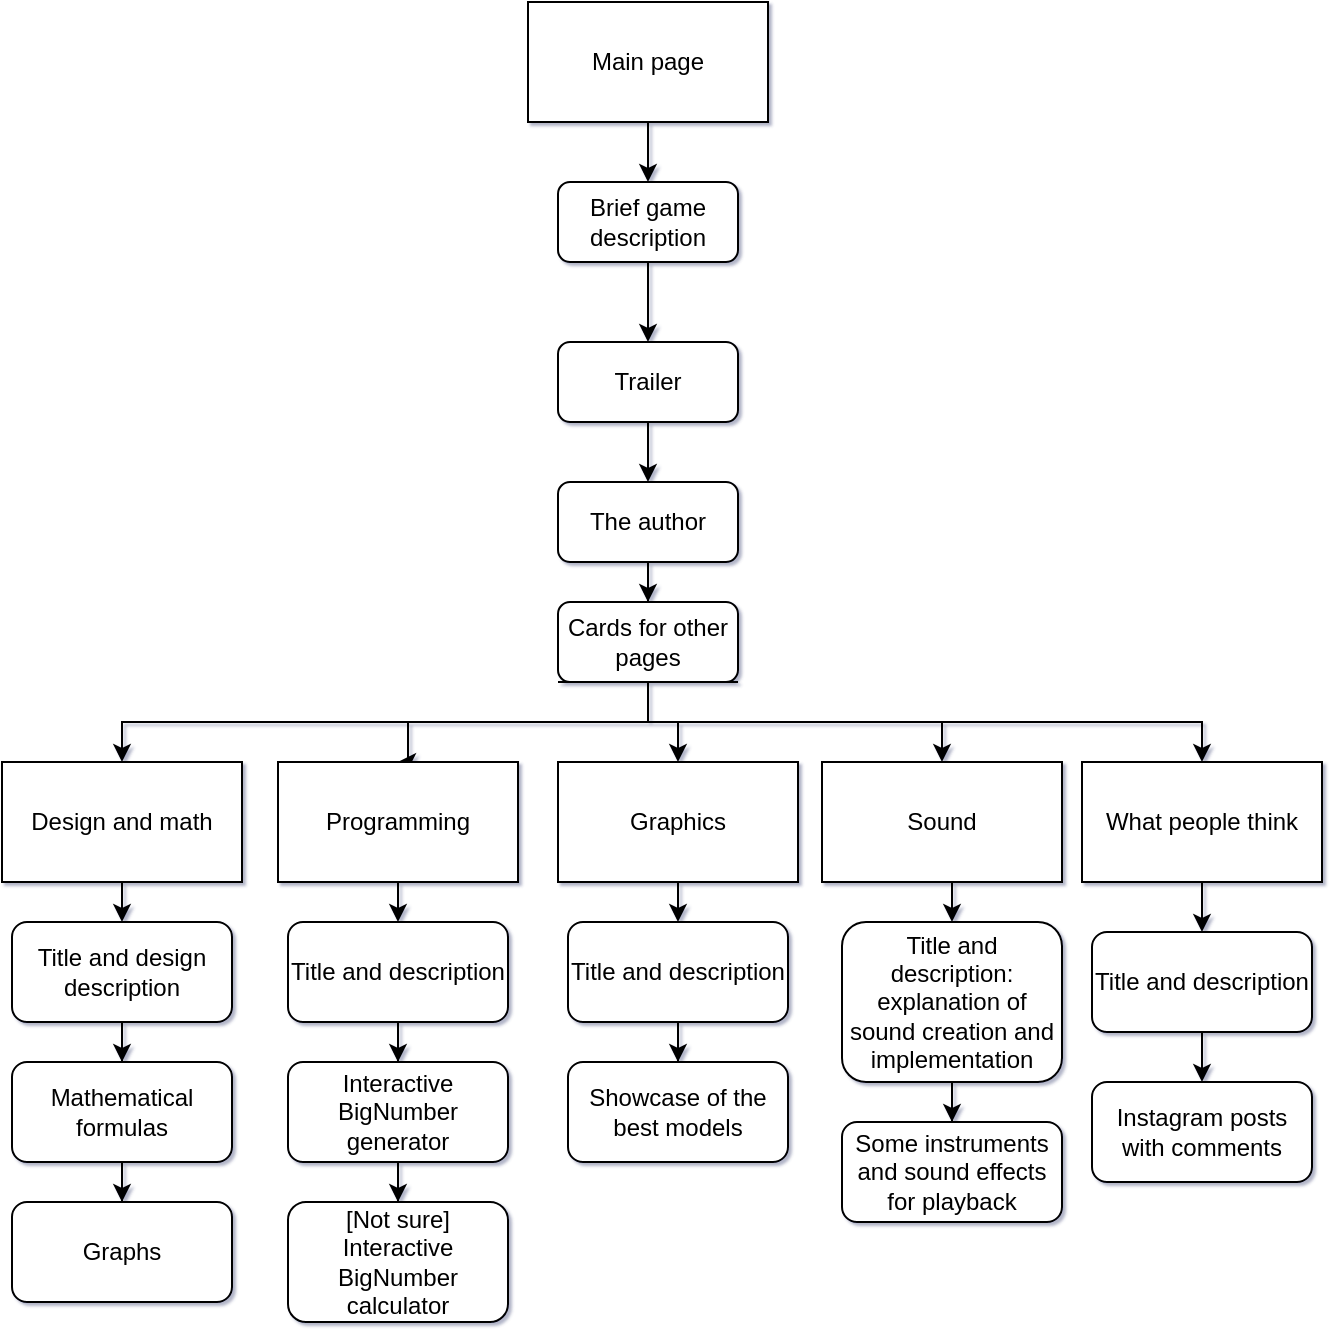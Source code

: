 <mxfile version="13.1.8" type="github">
  <diagram id="94KaeeBLNRtayk1IoTet" name="Page-1">
    <mxGraphModel dx="780" dy="467" grid="1" gridSize="10" guides="1" tooltips="1" connect="1" arrows="1" fold="1" page="1" pageScale="1" pageWidth="827" pageHeight="1169" background="none" math="0" shadow="1">
      <root>
        <mxCell id="0" />
        <mxCell id="1" parent="0" />
        <mxCell id="j4wq0WdsXtEGTsACQpZL-4" style="edgeStyle=orthogonalEdgeStyle;rounded=0;orthogonalLoop=1;jettySize=auto;html=1;exitX=0.5;exitY=1;exitDx=0;exitDy=0;entryX=0.5;entryY=0;entryDx=0;entryDy=0;" parent="1" source="j4wq0WdsXtEGTsACQpZL-1" target="j4wq0WdsXtEGTsACQpZL-2" edge="1">
          <mxGeometry relative="1" as="geometry" />
        </mxCell>
        <mxCell id="j4wq0WdsXtEGTsACQpZL-1" value="Main page" style="rounded=0;whiteSpace=wrap;html=1;" parent="1" vertex="1">
          <mxGeometry x="353" y="70" width="120" height="60" as="geometry" />
        </mxCell>
        <mxCell id="A7HbBt3oseMl4bGx0iYn-13" style="edgeStyle=orthogonalEdgeStyle;rounded=0;orthogonalLoop=1;jettySize=auto;html=1;exitX=0.5;exitY=1;exitDx=0;exitDy=0;entryX=0.5;entryY=0;entryDx=0;entryDy=0;" edge="1" parent="1" source="j4wq0WdsXtEGTsACQpZL-2" target="A7HbBt3oseMl4bGx0iYn-12">
          <mxGeometry relative="1" as="geometry" />
        </mxCell>
        <mxCell id="j4wq0WdsXtEGTsACQpZL-2" value="Brief game description" style="rounded=1;whiteSpace=wrap;html=1;" parent="1" vertex="1">
          <mxGeometry x="368" y="160" width="90" height="40" as="geometry" />
        </mxCell>
        <mxCell id="A7HbBt3oseMl4bGx0iYn-4" value="" style="edgeStyle=orthogonalEdgeStyle;rounded=0;orthogonalLoop=1;jettySize=auto;html=1;" edge="1" parent="1" source="A7HbBt3oseMl4bGx0iYn-1" target="A7HbBt3oseMl4bGx0iYn-3">
          <mxGeometry relative="1" as="geometry" />
        </mxCell>
        <mxCell id="A7HbBt3oseMl4bGx0iYn-1" value="The author" style="rounded=1;whiteSpace=wrap;html=1;" vertex="1" parent="1">
          <mxGeometry x="368" y="310" width="90" height="40" as="geometry" />
        </mxCell>
        <mxCell id="A7HbBt3oseMl4bGx0iYn-15" style="edgeStyle=orthogonalEdgeStyle;rounded=0;orthogonalLoop=1;jettySize=auto;html=1;exitX=0;exitY=1;exitDx=0;exitDy=0;entryX=0.5;entryY=0;entryDx=0;entryDy=0;" edge="1" parent="1" source="A7HbBt3oseMl4bGx0iYn-3" target="A7HbBt3oseMl4bGx0iYn-5">
          <mxGeometry relative="1" as="geometry">
            <Array as="points">
              <mxPoint x="413" y="410" />
              <mxPoint x="413" y="430" />
              <mxPoint x="150" y="430" />
            </Array>
          </mxGeometry>
        </mxCell>
        <mxCell id="A7HbBt3oseMl4bGx0iYn-16" style="edgeStyle=orthogonalEdgeStyle;rounded=0;orthogonalLoop=1;jettySize=auto;html=1;exitX=0.25;exitY=1;exitDx=0;exitDy=0;entryX=0.5;entryY=0;entryDx=0;entryDy=0;" edge="1" parent="1" source="A7HbBt3oseMl4bGx0iYn-3" target="A7HbBt3oseMl4bGx0iYn-6">
          <mxGeometry relative="1" as="geometry">
            <Array as="points">
              <mxPoint x="413" y="410" />
              <mxPoint x="413" y="430" />
              <mxPoint x="293" y="430" />
            </Array>
          </mxGeometry>
        </mxCell>
        <mxCell id="A7HbBt3oseMl4bGx0iYn-17" style="edgeStyle=orthogonalEdgeStyle;rounded=0;orthogonalLoop=1;jettySize=auto;html=1;exitX=0.5;exitY=1;exitDx=0;exitDy=0;entryX=0.5;entryY=0;entryDx=0;entryDy=0;" edge="1" parent="1" source="A7HbBt3oseMl4bGx0iYn-3" target="A7HbBt3oseMl4bGx0iYn-7">
          <mxGeometry relative="1" as="geometry" />
        </mxCell>
        <mxCell id="A7HbBt3oseMl4bGx0iYn-18" style="edgeStyle=orthogonalEdgeStyle;rounded=0;orthogonalLoop=1;jettySize=auto;html=1;exitX=0.75;exitY=1;exitDx=0;exitDy=0;entryX=0.5;entryY=0;entryDx=0;entryDy=0;" edge="1" parent="1" source="A7HbBt3oseMl4bGx0iYn-3" target="A7HbBt3oseMl4bGx0iYn-8">
          <mxGeometry relative="1" as="geometry">
            <Array as="points">
              <mxPoint x="413" y="410" />
              <mxPoint x="413" y="430" />
              <mxPoint x="560" y="430" />
            </Array>
          </mxGeometry>
        </mxCell>
        <mxCell id="A7HbBt3oseMl4bGx0iYn-19" style="edgeStyle=orthogonalEdgeStyle;rounded=0;orthogonalLoop=1;jettySize=auto;html=1;exitX=1;exitY=1;exitDx=0;exitDy=0;entryX=0.5;entryY=0;entryDx=0;entryDy=0;" edge="1" parent="1" source="A7HbBt3oseMl4bGx0iYn-3" target="A7HbBt3oseMl4bGx0iYn-9">
          <mxGeometry relative="1" as="geometry">
            <Array as="points">
              <mxPoint x="413" y="410" />
              <mxPoint x="413" y="430" />
              <mxPoint x="690" y="430" />
            </Array>
          </mxGeometry>
        </mxCell>
        <mxCell id="A7HbBt3oseMl4bGx0iYn-3" value="Cards for other pages" style="rounded=1;whiteSpace=wrap;html=1;" vertex="1" parent="1">
          <mxGeometry x="368" y="370" width="90" height="40" as="geometry" />
        </mxCell>
        <mxCell id="A7HbBt3oseMl4bGx0iYn-54" style="edgeStyle=orthogonalEdgeStyle;rounded=0;orthogonalLoop=1;jettySize=auto;html=1;exitX=0.5;exitY=1;exitDx=0;exitDy=0;entryX=0.5;entryY=0;entryDx=0;entryDy=0;" edge="1" parent="1" source="A7HbBt3oseMl4bGx0iYn-5" target="A7HbBt3oseMl4bGx0iYn-31">
          <mxGeometry relative="1" as="geometry" />
        </mxCell>
        <mxCell id="A7HbBt3oseMl4bGx0iYn-5" value="Design and math" style="rounded=0;whiteSpace=wrap;html=1;" vertex="1" parent="1">
          <mxGeometry x="90" y="450" width="120" height="60" as="geometry" />
        </mxCell>
        <mxCell id="A7HbBt3oseMl4bGx0iYn-55" style="edgeStyle=orthogonalEdgeStyle;rounded=0;orthogonalLoop=1;jettySize=auto;html=1;exitX=0.5;exitY=1;exitDx=0;exitDy=0;entryX=0.5;entryY=0;entryDx=0;entryDy=0;" edge="1" parent="1" source="A7HbBt3oseMl4bGx0iYn-6" target="A7HbBt3oseMl4bGx0iYn-37">
          <mxGeometry relative="1" as="geometry" />
        </mxCell>
        <mxCell id="A7HbBt3oseMl4bGx0iYn-6" value="Programming" style="rounded=0;whiteSpace=wrap;html=1;" vertex="1" parent="1">
          <mxGeometry x="228" y="450" width="120" height="60" as="geometry" />
        </mxCell>
        <mxCell id="A7HbBt3oseMl4bGx0iYn-53" style="edgeStyle=orthogonalEdgeStyle;rounded=0;orthogonalLoop=1;jettySize=auto;html=1;exitX=0.5;exitY=1;exitDx=0;exitDy=0;entryX=0.5;entryY=0;entryDx=0;entryDy=0;" edge="1" parent="1" source="A7HbBt3oseMl4bGx0iYn-7" target="A7HbBt3oseMl4bGx0iYn-38">
          <mxGeometry relative="1" as="geometry" />
        </mxCell>
        <mxCell id="A7HbBt3oseMl4bGx0iYn-7" value="Graphics" style="rounded=0;whiteSpace=wrap;html=1;" vertex="1" parent="1">
          <mxGeometry x="368" y="450" width="120" height="60" as="geometry" />
        </mxCell>
        <mxCell id="A7HbBt3oseMl4bGx0iYn-51" style="edgeStyle=orthogonalEdgeStyle;rounded=0;orthogonalLoop=1;jettySize=auto;html=1;exitX=0.5;exitY=1;exitDx=0;exitDy=0;entryX=0.5;entryY=0;entryDx=0;entryDy=0;" edge="1" parent="1" source="A7HbBt3oseMl4bGx0iYn-8" target="A7HbBt3oseMl4bGx0iYn-39">
          <mxGeometry relative="1" as="geometry" />
        </mxCell>
        <mxCell id="A7HbBt3oseMl4bGx0iYn-8" value="Sound" style="rounded=0;whiteSpace=wrap;html=1;" vertex="1" parent="1">
          <mxGeometry x="500" y="450" width="120" height="60" as="geometry" />
        </mxCell>
        <mxCell id="A7HbBt3oseMl4bGx0iYn-52" style="edgeStyle=orthogonalEdgeStyle;rounded=0;orthogonalLoop=1;jettySize=auto;html=1;exitX=0.5;exitY=1;exitDx=0;exitDy=0;entryX=0.5;entryY=0;entryDx=0;entryDy=0;" edge="1" parent="1" source="A7HbBt3oseMl4bGx0iYn-9" target="A7HbBt3oseMl4bGx0iYn-40">
          <mxGeometry relative="1" as="geometry" />
        </mxCell>
        <mxCell id="A7HbBt3oseMl4bGx0iYn-9" value="What people think" style="rounded=0;whiteSpace=wrap;html=1;" vertex="1" parent="1">
          <mxGeometry x="630" y="450" width="120" height="60" as="geometry" />
        </mxCell>
        <mxCell id="A7HbBt3oseMl4bGx0iYn-14" style="edgeStyle=orthogonalEdgeStyle;rounded=0;orthogonalLoop=1;jettySize=auto;html=1;exitX=0.5;exitY=1;exitDx=0;exitDy=0;" edge="1" parent="1" source="A7HbBt3oseMl4bGx0iYn-12" target="A7HbBt3oseMl4bGx0iYn-1">
          <mxGeometry relative="1" as="geometry" />
        </mxCell>
        <mxCell id="A7HbBt3oseMl4bGx0iYn-12" value="Trailer" style="rounded=1;whiteSpace=wrap;html=1;" vertex="1" parent="1">
          <mxGeometry x="368" y="240" width="90" height="40" as="geometry" />
        </mxCell>
        <mxCell id="A7HbBt3oseMl4bGx0iYn-33" value="" style="edgeStyle=orthogonalEdgeStyle;rounded=0;orthogonalLoop=1;jettySize=auto;html=1;" edge="1" parent="1" source="A7HbBt3oseMl4bGx0iYn-31" target="A7HbBt3oseMl4bGx0iYn-32">
          <mxGeometry relative="1" as="geometry" />
        </mxCell>
        <mxCell id="A7HbBt3oseMl4bGx0iYn-31" value="Title and design description" style="rounded=1;whiteSpace=wrap;html=1;" vertex="1" parent="1">
          <mxGeometry x="95" y="530" width="110" height="50" as="geometry" />
        </mxCell>
        <mxCell id="A7HbBt3oseMl4bGx0iYn-35" value="" style="edgeStyle=orthogonalEdgeStyle;rounded=0;orthogonalLoop=1;jettySize=auto;html=1;" edge="1" parent="1" source="A7HbBt3oseMl4bGx0iYn-32" target="A7HbBt3oseMl4bGx0iYn-34">
          <mxGeometry relative="1" as="geometry" />
        </mxCell>
        <mxCell id="A7HbBt3oseMl4bGx0iYn-32" value="Mathematical formulas" style="rounded=1;whiteSpace=wrap;html=1;" vertex="1" parent="1">
          <mxGeometry x="95" y="600" width="110" height="50" as="geometry" />
        </mxCell>
        <mxCell id="A7HbBt3oseMl4bGx0iYn-34" value="Graphs" style="rounded=1;whiteSpace=wrap;html=1;" vertex="1" parent="1">
          <mxGeometry x="95" y="670" width="110" height="50" as="geometry" />
        </mxCell>
        <mxCell id="A7HbBt3oseMl4bGx0iYn-42" value="" style="edgeStyle=orthogonalEdgeStyle;rounded=0;orthogonalLoop=1;jettySize=auto;html=1;" edge="1" parent="1" source="A7HbBt3oseMl4bGx0iYn-37" target="A7HbBt3oseMl4bGx0iYn-41">
          <mxGeometry relative="1" as="geometry" />
        </mxCell>
        <mxCell id="A7HbBt3oseMl4bGx0iYn-37" value="Title and description" style="rounded=1;whiteSpace=wrap;html=1;" vertex="1" parent="1">
          <mxGeometry x="233" y="530" width="110" height="50" as="geometry" />
        </mxCell>
        <mxCell id="A7HbBt3oseMl4bGx0iYn-44" value="" style="edgeStyle=orthogonalEdgeStyle;rounded=0;orthogonalLoop=1;jettySize=auto;html=1;" edge="1" parent="1" source="A7HbBt3oseMl4bGx0iYn-41" target="A7HbBt3oseMl4bGx0iYn-43">
          <mxGeometry relative="1" as="geometry" />
        </mxCell>
        <mxCell id="A7HbBt3oseMl4bGx0iYn-41" value="Interactive BigNumber generator" style="rounded=1;whiteSpace=wrap;html=1;" vertex="1" parent="1">
          <mxGeometry x="233" y="600" width="110" height="50" as="geometry" />
        </mxCell>
        <mxCell id="A7HbBt3oseMl4bGx0iYn-43" value="[Not sure] Interactive BigNumber calculator" style="rounded=1;whiteSpace=wrap;html=1;" vertex="1" parent="1">
          <mxGeometry x="233" y="670" width="110" height="60" as="geometry" />
        </mxCell>
        <mxCell id="A7HbBt3oseMl4bGx0iYn-46" value="" style="edgeStyle=orthogonalEdgeStyle;rounded=0;orthogonalLoop=1;jettySize=auto;html=1;" edge="1" parent="1" source="A7HbBt3oseMl4bGx0iYn-38" target="A7HbBt3oseMl4bGx0iYn-45">
          <mxGeometry relative="1" as="geometry" />
        </mxCell>
        <mxCell id="A7HbBt3oseMl4bGx0iYn-38" value="Title and description" style="rounded=1;whiteSpace=wrap;html=1;" vertex="1" parent="1">
          <mxGeometry x="373" y="530" width="110" height="50" as="geometry" />
        </mxCell>
        <mxCell id="A7HbBt3oseMl4bGx0iYn-45" value="Showcase of the best models" style="rounded=1;whiteSpace=wrap;html=1;" vertex="1" parent="1">
          <mxGeometry x="373" y="600" width="110" height="50" as="geometry" />
        </mxCell>
        <mxCell id="A7HbBt3oseMl4bGx0iYn-48" value="" style="edgeStyle=orthogonalEdgeStyle;rounded=0;orthogonalLoop=1;jettySize=auto;html=1;" edge="1" parent="1" source="A7HbBt3oseMl4bGx0iYn-39" target="A7HbBt3oseMl4bGx0iYn-47">
          <mxGeometry relative="1" as="geometry" />
        </mxCell>
        <mxCell id="A7HbBt3oseMl4bGx0iYn-39" value="Title and description: explanation of sound creation and implementation" style="rounded=1;whiteSpace=wrap;html=1;" vertex="1" parent="1">
          <mxGeometry x="510" y="530" width="110" height="80" as="geometry" />
        </mxCell>
        <mxCell id="A7HbBt3oseMl4bGx0iYn-47" value="Some instruments and sound effects for playback" style="rounded=1;whiteSpace=wrap;html=1;" vertex="1" parent="1">
          <mxGeometry x="510" y="630" width="110" height="50" as="geometry" />
        </mxCell>
        <mxCell id="A7HbBt3oseMl4bGx0iYn-50" value="" style="edgeStyle=orthogonalEdgeStyle;rounded=0;orthogonalLoop=1;jettySize=auto;html=1;" edge="1" parent="1" source="A7HbBt3oseMl4bGx0iYn-40" target="A7HbBt3oseMl4bGx0iYn-49">
          <mxGeometry relative="1" as="geometry" />
        </mxCell>
        <mxCell id="A7HbBt3oseMl4bGx0iYn-40" value="Title and description" style="rounded=1;whiteSpace=wrap;html=1;" vertex="1" parent="1">
          <mxGeometry x="635" y="535" width="110" height="50" as="geometry" />
        </mxCell>
        <mxCell id="A7HbBt3oseMl4bGx0iYn-49" value="Instagram posts with comments" style="rounded=1;whiteSpace=wrap;html=1;" vertex="1" parent="1">
          <mxGeometry x="635" y="610" width="110" height="50" as="geometry" />
        </mxCell>
      </root>
    </mxGraphModel>
  </diagram>
</mxfile>
